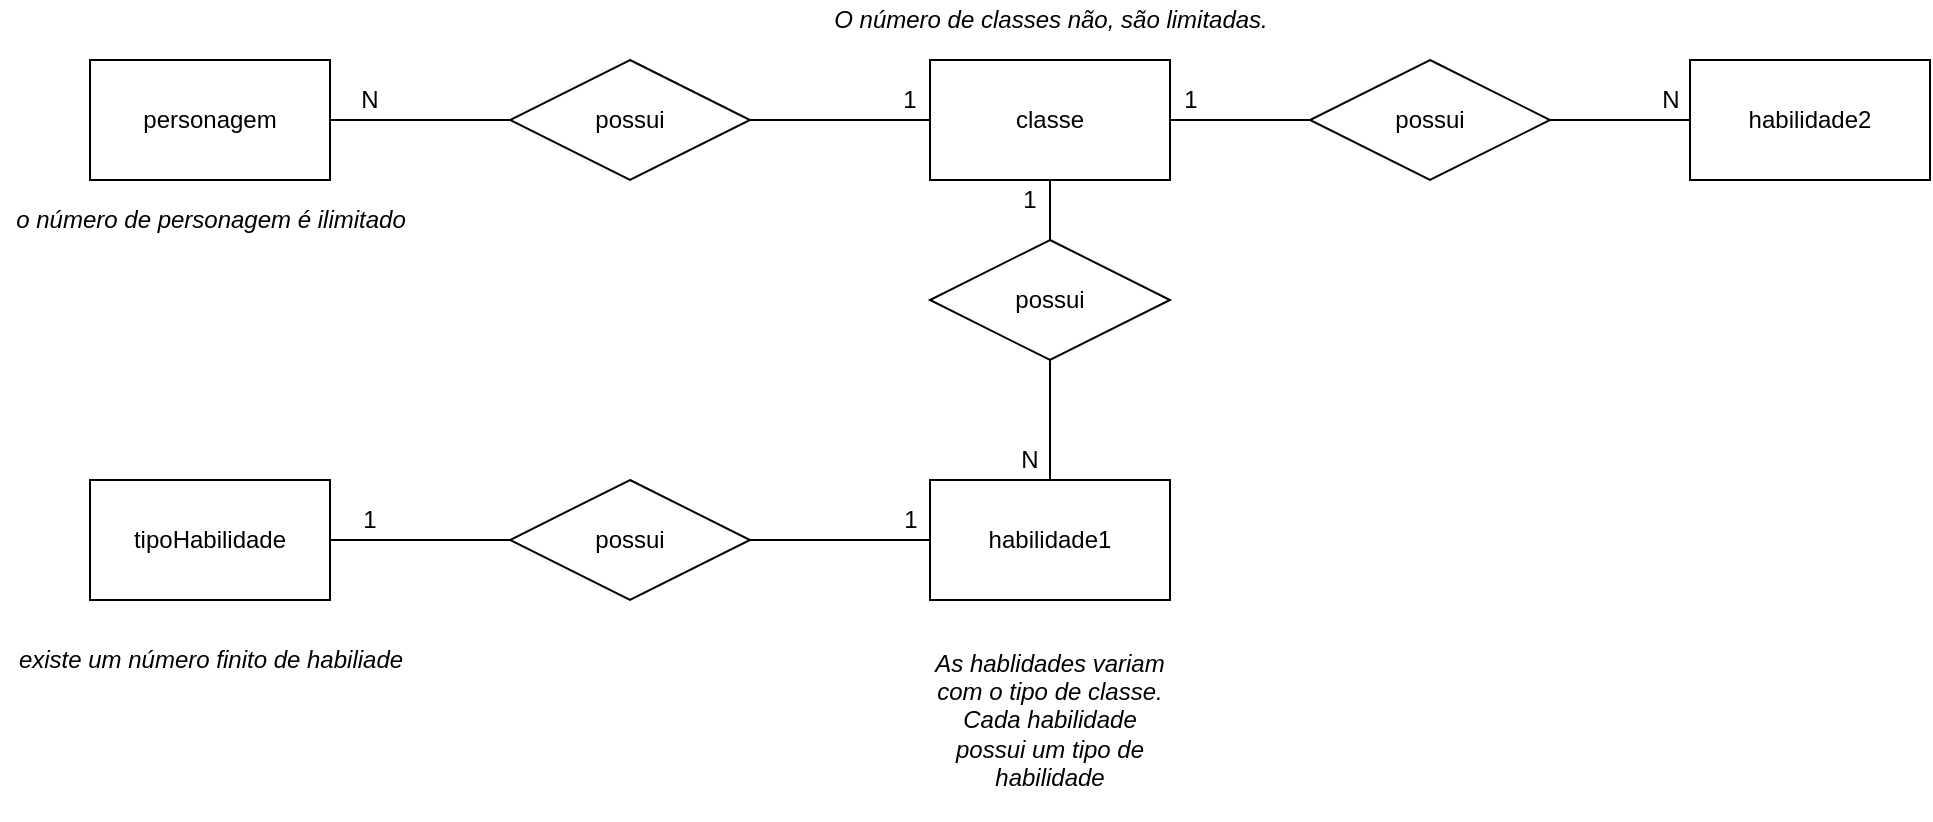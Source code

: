 <mxfile version="14.9.4" pages="2"><diagram id="uKceqv6V7ZZDyNhST5Bn" name="conceitual"><mxGraphModel dx="1088" dy="392" grid="1" gridSize="10" guides="1" tooltips="1" connect="1" arrows="1" fold="1" page="1" pageScale="1" pageWidth="827" pageHeight="1169" math="0" shadow="0"><root><mxCell id="0"/><mxCell id="1" parent="0"/><mxCell id="vS46UCHSl87NW6PGLv4R-9" style="edgeStyle=orthogonalEdgeStyle;rounded=0;orthogonalLoop=1;jettySize=auto;html=1;exitX=1;exitY=0.5;exitDx=0;exitDy=0;entryX=0;entryY=0.5;entryDx=0;entryDy=0;endArrow=none;endFill=0;" parent="1" source="vS46UCHSl87NW6PGLv4R-1" target="vS46UCHSl87NW6PGLv4R-6" edge="1"><mxGeometry relative="1" as="geometry"/></mxCell><mxCell id="vS46UCHSl87NW6PGLv4R-1" value="personagem" style="rounded=0;whiteSpace=wrap;html=1;" parent="1" vertex="1"><mxGeometry x="170" y="140" width="120" height="60" as="geometry"/></mxCell><mxCell id="vS46UCHSl87NW6PGLv4R-11" style="edgeStyle=orthogonalEdgeStyle;rounded=0;orthogonalLoop=1;jettySize=auto;html=1;exitX=0.5;exitY=1;exitDx=0;exitDy=0;entryX=0.5;entryY=0;entryDx=0;entryDy=0;endArrow=none;endFill=0;" parent="1" source="vS46UCHSl87NW6PGLv4R-2" target="vS46UCHSl87NW6PGLv4R-8" edge="1"><mxGeometry relative="1" as="geometry"/></mxCell><mxCell id="xJ9pzuXPwrIEHkJPGgS1-4" style="edgeStyle=orthogonalEdgeStyle;rounded=0;orthogonalLoop=1;jettySize=auto;html=1;entryX=0;entryY=0.5;entryDx=0;entryDy=0;endArrow=none;endFill=0;" edge="1" parent="1" source="vS46UCHSl87NW6PGLv4R-2" target="xJ9pzuXPwrIEHkJPGgS1-2"><mxGeometry relative="1" as="geometry"/></mxCell><mxCell id="vS46UCHSl87NW6PGLv4R-2" value="classe" style="rounded=0;whiteSpace=wrap;html=1;" parent="1" vertex="1"><mxGeometry x="590" y="140" width="120" height="60" as="geometry"/></mxCell><mxCell id="vS46UCHSl87NW6PGLv4R-13" style="edgeStyle=orthogonalEdgeStyle;rounded=0;orthogonalLoop=1;jettySize=auto;html=1;exitX=0;exitY=0.5;exitDx=0;exitDy=0;entryX=1;entryY=0.5;entryDx=0;entryDy=0;endArrow=none;endFill=0;" parent="1" source="vS46UCHSl87NW6PGLv4R-3" target="vS46UCHSl87NW6PGLv4R-7" edge="1"><mxGeometry relative="1" as="geometry"/></mxCell><mxCell id="vS46UCHSl87NW6PGLv4R-3" value="habilidade1" style="rounded=0;whiteSpace=wrap;html=1;" parent="1" vertex="1"><mxGeometry x="590" y="350" width="120" height="60" as="geometry"/></mxCell><mxCell id="vS46UCHSl87NW6PGLv4R-14" style="edgeStyle=orthogonalEdgeStyle;rounded=0;orthogonalLoop=1;jettySize=auto;html=1;entryX=0;entryY=0.5;entryDx=0;entryDy=0;endArrow=none;endFill=0;" parent="1" source="vS46UCHSl87NW6PGLv4R-4" target="vS46UCHSl87NW6PGLv4R-7" edge="1"><mxGeometry relative="1" as="geometry"/></mxCell><mxCell id="vS46UCHSl87NW6PGLv4R-4" value="tipoHabilidade" style="rounded=0;whiteSpace=wrap;html=1;" parent="1" vertex="1"><mxGeometry x="170" y="350" width="120" height="60" as="geometry"/></mxCell><mxCell id="vS46UCHSl87NW6PGLv4R-10" style="edgeStyle=orthogonalEdgeStyle;rounded=0;orthogonalLoop=1;jettySize=auto;html=1;exitX=1;exitY=0.5;exitDx=0;exitDy=0;entryX=0;entryY=0.5;entryDx=0;entryDy=0;endArrow=none;endFill=0;" parent="1" source="vS46UCHSl87NW6PGLv4R-6" target="vS46UCHSl87NW6PGLv4R-2" edge="1"><mxGeometry relative="1" as="geometry"/></mxCell><mxCell id="vS46UCHSl87NW6PGLv4R-6" value="possui" style="shape=rhombus;perimeter=rhombusPerimeter;whiteSpace=wrap;html=1;align=center;" parent="1" vertex="1"><mxGeometry x="380" y="140" width="120" height="60" as="geometry"/></mxCell><mxCell id="vS46UCHSl87NW6PGLv4R-7" value="possui" style="shape=rhombus;perimeter=rhombusPerimeter;whiteSpace=wrap;html=1;align=center;" parent="1" vertex="1"><mxGeometry x="380" y="350" width="120" height="60" as="geometry"/></mxCell><mxCell id="vS46UCHSl87NW6PGLv4R-12" style="edgeStyle=orthogonalEdgeStyle;rounded=0;orthogonalLoop=1;jettySize=auto;html=1;exitX=0.5;exitY=1;exitDx=0;exitDy=0;entryX=0.5;entryY=0;entryDx=0;entryDy=0;endArrow=none;endFill=0;" parent="1" source="vS46UCHSl87NW6PGLv4R-8" target="vS46UCHSl87NW6PGLv4R-3" edge="1"><mxGeometry relative="1" as="geometry"/></mxCell><mxCell id="vS46UCHSl87NW6PGLv4R-8" value="possui" style="shape=rhombus;perimeter=rhombusPerimeter;whiteSpace=wrap;html=1;align=center;" parent="1" vertex="1"><mxGeometry x="590" y="230" width="120" height="60" as="geometry"/></mxCell><mxCell id="vS46UCHSl87NW6PGLv4R-15" value="N" style="text;html=1;strokeColor=none;fillColor=none;align=center;verticalAlign=middle;whiteSpace=wrap;rounded=0;" parent="1" vertex="1"><mxGeometry x="290" y="150" width="40" height="20" as="geometry"/></mxCell><mxCell id="vS46UCHSl87NW6PGLv4R-16" value="1" style="text;html=1;strokeColor=none;fillColor=none;align=center;verticalAlign=middle;whiteSpace=wrap;rounded=0;" parent="1" vertex="1"><mxGeometry x="620" y="200" width="40" height="20" as="geometry"/></mxCell><mxCell id="vS46UCHSl87NW6PGLv4R-17" value="N" style="text;html=1;strokeColor=none;fillColor=none;align=center;verticalAlign=middle;whiteSpace=wrap;rounded=0;" parent="1" vertex="1"><mxGeometry x="620" y="330" width="40" height="20" as="geometry"/></mxCell><mxCell id="vS46UCHSl87NW6PGLv4R-18" value="1" style="text;html=1;strokeColor=none;fillColor=none;align=center;verticalAlign=middle;whiteSpace=wrap;rounded=0;" parent="1" vertex="1"><mxGeometry x="290" y="360" width="40" height="20" as="geometry"/></mxCell><mxCell id="vS46UCHSl87NW6PGLv4R-19" value="1" style="text;html=1;strokeColor=none;fillColor=none;align=center;verticalAlign=middle;whiteSpace=wrap;rounded=0;" parent="1" vertex="1"><mxGeometry x="560" y="150" width="40" height="20" as="geometry"/></mxCell><mxCell id="PMy1G1Jo3H039xTeMzm5-3" value="1" style="text;html=1;align=center;verticalAlign=middle;resizable=0;points=[];autosize=1;strokeColor=none;" vertex="1" parent="1"><mxGeometry x="570" y="360" width="20" height="20" as="geometry"/></mxCell><mxCell id="NMqOddLLggbL2L8UYVxo-1" value="o número de personagem é ilimitado" style="text;html=1;align=center;verticalAlign=middle;resizable=0;points=[];autosize=1;strokeColor=none;fontStyle=2" vertex="1" parent="1"><mxGeometry x="125" y="210" width="210" height="20" as="geometry"/></mxCell><mxCell id="NMqOddLLggbL2L8UYVxo-3" value="O número de classes não, são limitadas." style="text;html=1;align=center;verticalAlign=middle;resizable=0;points=[];autosize=1;strokeColor=none;fontStyle=2" vertex="1" parent="1"><mxGeometry x="535" y="110" width="230" height="20" as="geometry"/></mxCell><mxCell id="NMqOddLLggbL2L8UYVxo-5" value="existe um número finito de habiliade" style="text;html=1;align=center;verticalAlign=middle;resizable=0;points=[];autosize=1;strokeColor=none;fontStyle=2" vertex="1" parent="1"><mxGeometry x="125" y="430" width="210" height="20" as="geometry"/></mxCell><mxCell id="NMqOddLLggbL2L8UYVxo-7" value="As hablidades variam com o tipo de classe. Cada habilidade possui um tipo de habilidade" style="text;html=1;strokeColor=none;fillColor=none;align=center;verticalAlign=middle;whiteSpace=wrap;rounded=0;labelBackgroundColor=none;fontStyle=2" vertex="1" parent="1"><mxGeometry x="590" y="420" width="120" height="100" as="geometry"/></mxCell><mxCell id="xJ9pzuXPwrIEHkJPGgS1-5" style="edgeStyle=orthogonalEdgeStyle;rounded=0;orthogonalLoop=1;jettySize=auto;html=1;entryX=1;entryY=0.5;entryDx=0;entryDy=0;endArrow=none;endFill=0;" edge="1" parent="1" source="xJ9pzuXPwrIEHkJPGgS1-1" target="xJ9pzuXPwrIEHkJPGgS1-2"><mxGeometry relative="1" as="geometry"/></mxCell><mxCell id="xJ9pzuXPwrIEHkJPGgS1-1" value="habilidade2" style="rounded=0;whiteSpace=wrap;html=1;" vertex="1" parent="1"><mxGeometry x="970" y="140" width="120" height="60" as="geometry"/></mxCell><mxCell id="xJ9pzuXPwrIEHkJPGgS1-2" value="possui" style="shape=rhombus;perimeter=rhombusPerimeter;whiteSpace=wrap;html=1;align=center;" vertex="1" parent="1"><mxGeometry x="780" y="140" width="120" height="60" as="geometry"/></mxCell><mxCell id="xJ9pzuXPwrIEHkJPGgS1-6" value="1" style="text;html=1;align=center;verticalAlign=middle;resizable=0;points=[];autosize=1;strokeColor=none;" vertex="1" parent="1"><mxGeometry x="710" y="150" width="20" height="20" as="geometry"/></mxCell><mxCell id="xJ9pzuXPwrIEHkJPGgS1-7" value="N" style="text;html=1;align=center;verticalAlign=middle;resizable=0;points=[];autosize=1;strokeColor=none;" vertex="1" parent="1"><mxGeometry x="950" y="150" width="20" height="20" as="geometry"/></mxCell></root></mxGraphModel></diagram><diagram id="gtZBF6wAO4__uPBYR2t-" name="logico"><mxGraphModel dx="1088" dy="1561" grid="1" gridSize="10" guides="1" tooltips="1" connect="1" arrows="1" fold="1" page="1" pageScale="1" pageWidth="827" pageHeight="1169" math="0" shadow="0"><root><mxCell id="P6-0b9bpUVuYM9OpyAyV-0"/><mxCell id="P6-0b9bpUVuYM9OpyAyV-1" parent="P6-0b9bpUVuYM9OpyAyV-0"/><mxCell id="yJ_sfvGGdl4UL_CYYZZ_-13" value="personagem" style="shape=table;startSize=30;container=1;collapsible=1;childLayout=tableLayout;fixedRows=1;rowLines=0;fontStyle=1;align=center;resizeLast=1;" vertex="1" parent="P6-0b9bpUVuYM9OpyAyV-1"><mxGeometry x="1020" y="-135" width="190" height="250" as="geometry"/></mxCell><mxCell id="yJ_sfvGGdl4UL_CYYZZ_-14" value="" style="shape=partialRectangle;collapsible=0;dropTarget=0;pointerEvents=0;fillColor=none;top=0;left=0;bottom=0;right=0;points=[[0,0.5],[1,0.5]];portConstraint=eastwest;" vertex="1" parent="yJ_sfvGGdl4UL_CYYZZ_-13"><mxGeometry y="30" width="190" height="30" as="geometry"/></mxCell><mxCell id="yJ_sfvGGdl4UL_CYYZZ_-15" value="PK" style="shape=partialRectangle;connectable=0;fillColor=none;top=0;left=0;bottom=0;right=0;fontStyle=1;overflow=hidden;" vertex="1" parent="yJ_sfvGGdl4UL_CYYZZ_-14"><mxGeometry width="50" height="30" as="geometry"/></mxCell><mxCell id="yJ_sfvGGdl4UL_CYYZZ_-16" value="idPersonagem" style="shape=partialRectangle;connectable=0;fillColor=none;top=0;left=0;bottom=0;right=0;align=left;spacingLeft=6;fontStyle=5;overflow=hidden;" vertex="1" parent="yJ_sfvGGdl4UL_CYYZZ_-14"><mxGeometry x="50" width="140" height="30" as="geometry"/></mxCell><mxCell id="yJ_sfvGGdl4UL_CYYZZ_-17" value="" style="shape=partialRectangle;collapsible=0;dropTarget=0;pointerEvents=0;fillColor=none;top=0;left=0;bottom=1;right=0;points=[[0,0.5],[1,0.5]];portConstraint=eastwest;" vertex="1" parent="yJ_sfvGGdl4UL_CYYZZ_-13"><mxGeometry y="60" width="190" height="30" as="geometry"/></mxCell><mxCell id="yJ_sfvGGdl4UL_CYYZZ_-18" value="FK" style="shape=partialRectangle;connectable=0;fillColor=none;top=0;left=0;bottom=0;right=0;fontStyle=1;overflow=hidden;" vertex="1" parent="yJ_sfvGGdl4UL_CYYZZ_-17"><mxGeometry width="50" height="30" as="geometry"/></mxCell><mxCell id="yJ_sfvGGdl4UL_CYYZZ_-19" value="idClasse" style="shape=partialRectangle;connectable=0;fillColor=none;top=0;left=0;bottom=0;right=0;align=left;spacingLeft=6;fontStyle=5;overflow=hidden;" vertex="1" parent="yJ_sfvGGdl4UL_CYYZZ_-17"><mxGeometry x="50" width="140" height="30" as="geometry"/></mxCell><mxCell id="yJ_sfvGGdl4UL_CYYZZ_-20" value="" style="shape=partialRectangle;collapsible=0;dropTarget=0;pointerEvents=0;fillColor=none;top=0;left=0;bottom=0;right=0;points=[[0,0.5],[1,0.5]];portConstraint=eastwest;" vertex="1" parent="yJ_sfvGGdl4UL_CYYZZ_-13"><mxGeometry y="90" width="190" height="30" as="geometry"/></mxCell><mxCell id="yJ_sfvGGdl4UL_CYYZZ_-21" value="" style="shape=partialRectangle;connectable=0;fillColor=none;top=0;left=0;bottom=0;right=0;editable=1;overflow=hidden;" vertex="1" parent="yJ_sfvGGdl4UL_CYYZZ_-20"><mxGeometry width="50" height="30" as="geometry"/></mxCell><mxCell id="yJ_sfvGGdl4UL_CYYZZ_-22" value="nomePersonagem" style="shape=partialRectangle;connectable=0;fillColor=none;top=0;left=0;bottom=0;right=0;align=left;spacingLeft=6;overflow=hidden;" vertex="1" parent="yJ_sfvGGdl4UL_CYYZZ_-20"><mxGeometry x="50" width="140" height="30" as="geometry"/></mxCell><mxCell id="yJ_sfvGGdl4UL_CYYZZ_-23" value="" style="shape=partialRectangle;collapsible=0;dropTarget=0;pointerEvents=0;fillColor=none;top=0;left=0;bottom=0;right=0;points=[[0,0.5],[1,0.5]];portConstraint=eastwest;" vertex="1" parent="yJ_sfvGGdl4UL_CYYZZ_-13"><mxGeometry y="120" width="190" height="30" as="geometry"/></mxCell><mxCell id="yJ_sfvGGdl4UL_CYYZZ_-24" value="" style="shape=partialRectangle;connectable=0;fillColor=none;top=0;left=0;bottom=0;right=0;editable=1;overflow=hidden;" vertex="1" parent="yJ_sfvGGdl4UL_CYYZZ_-23"><mxGeometry width="50" height="30" as="geometry"/></mxCell><mxCell id="yJ_sfvGGdl4UL_CYYZZ_-25" value="capacidadeVidaMax" style="shape=partialRectangle;connectable=0;fillColor=none;top=0;left=0;bottom=0;right=0;align=left;spacingLeft=6;overflow=hidden;" vertex="1" parent="yJ_sfvGGdl4UL_CYYZZ_-23"><mxGeometry x="50" width="140" height="30" as="geometry"/></mxCell><mxCell id="yJ_sfvGGdl4UL_CYYZZ_-27" value="" style="shape=partialRectangle;collapsible=0;dropTarget=0;pointerEvents=0;fillColor=none;top=0;left=0;bottom=0;right=0;points=[[0,0.5],[1,0.5]];portConstraint=eastwest;" vertex="1" parent="yJ_sfvGGdl4UL_CYYZZ_-13"><mxGeometry y="150" width="190" height="30" as="geometry"/></mxCell><mxCell id="yJ_sfvGGdl4UL_CYYZZ_-28" value="" style="shape=partialRectangle;connectable=0;fillColor=none;top=0;left=0;bottom=0;right=0;editable=1;overflow=hidden;" vertex="1" parent="yJ_sfvGGdl4UL_CYYZZ_-27"><mxGeometry width="50" height="30" as="geometry"/></mxCell><mxCell id="yJ_sfvGGdl4UL_CYYZZ_-29" value="capacidadeManaMax" style="shape=partialRectangle;connectable=0;fillColor=none;top=0;left=0;bottom=0;right=0;align=left;spacingLeft=6;overflow=hidden;" vertex="1" parent="yJ_sfvGGdl4UL_CYYZZ_-27"><mxGeometry x="50" width="140" height="30" as="geometry"/></mxCell><mxCell id="yJ_sfvGGdl4UL_CYYZZ_-31" value="" style="shape=partialRectangle;collapsible=0;dropTarget=0;pointerEvents=0;fillColor=none;top=0;left=0;bottom=0;right=0;points=[[0,0.5],[1,0.5]];portConstraint=eastwest;" vertex="1" parent="yJ_sfvGGdl4UL_CYYZZ_-13"><mxGeometry y="180" width="190" height="30" as="geometry"/></mxCell><mxCell id="yJ_sfvGGdl4UL_CYYZZ_-32" value="" style="shape=partialRectangle;connectable=0;fillColor=none;top=0;left=0;bottom=0;right=0;editable=1;overflow=hidden;" vertex="1" parent="yJ_sfvGGdl4UL_CYYZZ_-31"><mxGeometry width="50" height="30" as="geometry"/></mxCell><mxCell id="yJ_sfvGGdl4UL_CYYZZ_-33" value="dataUtilizacao" style="shape=partialRectangle;connectable=0;fillColor=none;top=0;left=0;bottom=0;right=0;align=left;spacingLeft=6;overflow=hidden;" vertex="1" parent="yJ_sfvGGdl4UL_CYYZZ_-31"><mxGeometry x="50" width="140" height="30" as="geometry"/></mxCell><mxCell id="yJ_sfvGGdl4UL_CYYZZ_-44" value="" style="shape=partialRectangle;collapsible=0;dropTarget=0;pointerEvents=0;fillColor=none;top=0;left=0;bottom=0;right=0;points=[[0,0.5],[1,0.5]];portConstraint=eastwest;" vertex="1" parent="yJ_sfvGGdl4UL_CYYZZ_-13"><mxGeometry y="210" width="190" height="30" as="geometry"/></mxCell><mxCell id="yJ_sfvGGdl4UL_CYYZZ_-45" value="" style="shape=partialRectangle;connectable=0;fillColor=none;top=0;left=0;bottom=0;right=0;editable=1;overflow=hidden;" vertex="1" parent="yJ_sfvGGdl4UL_CYYZZ_-44"><mxGeometry width="50" height="30" as="geometry"/></mxCell><mxCell id="yJ_sfvGGdl4UL_CYYZZ_-46" value="dataCriacao" style="shape=partialRectangle;connectable=0;fillColor=none;top=0;left=0;bottom=0;right=0;align=left;spacingLeft=6;overflow=hidden;" vertex="1" parent="yJ_sfvGGdl4UL_CYYZZ_-44"><mxGeometry x="50" width="140" height="30" as="geometry"/></mxCell><mxCell id="yJ_sfvGGdl4UL_CYYZZ_-47" value="classe" style="shape=table;startSize=30;container=1;collapsible=1;childLayout=tableLayout;fixedRows=1;rowLines=0;fontStyle=1;align=center;resizeLast=1;" vertex="1" parent="P6-0b9bpUVuYM9OpyAyV-1"><mxGeometry x="720" y="-90" width="180" height="130" as="geometry"/></mxCell><mxCell id="yJ_sfvGGdl4UL_CYYZZ_-48" value="" style="shape=partialRectangle;collapsible=0;dropTarget=0;pointerEvents=0;fillColor=none;top=0;left=0;bottom=0;right=0;points=[[0,0.5],[1,0.5]];portConstraint=eastwest;" vertex="1" parent="yJ_sfvGGdl4UL_CYYZZ_-47"><mxGeometry y="30" width="180" height="30" as="geometry"/></mxCell><mxCell id="yJ_sfvGGdl4UL_CYYZZ_-49" value="PK" style="shape=partialRectangle;connectable=0;fillColor=none;top=0;left=0;bottom=0;right=0;fontStyle=1;overflow=hidden;" vertex="1" parent="yJ_sfvGGdl4UL_CYYZZ_-48"><mxGeometry width="60" height="30" as="geometry"/></mxCell><mxCell id="yJ_sfvGGdl4UL_CYYZZ_-50" value="idClasse" style="shape=partialRectangle;connectable=0;fillColor=none;top=0;left=0;bottom=0;right=0;align=left;spacingLeft=6;fontStyle=5;overflow=hidden;" vertex="1" parent="yJ_sfvGGdl4UL_CYYZZ_-48"><mxGeometry x="60" width="120" height="30" as="geometry"/></mxCell><mxCell id="yJ_sfvGGdl4UL_CYYZZ_-51" value="" style="shape=partialRectangle;collapsible=0;dropTarget=0;pointerEvents=0;fillColor=none;top=0;left=0;bottom=1;right=0;points=[[0,0.5],[1,0.5]];portConstraint=eastwest;" vertex="1" parent="yJ_sfvGGdl4UL_CYYZZ_-47"><mxGeometry y="60" width="180" height="30" as="geometry"/></mxCell><mxCell id="yJ_sfvGGdl4UL_CYYZZ_-52" value="FK" style="shape=partialRectangle;connectable=0;fillColor=none;top=0;left=0;bottom=0;right=0;fontStyle=1;overflow=hidden;" vertex="1" parent="yJ_sfvGGdl4UL_CYYZZ_-51"><mxGeometry width="60" height="30" as="geometry"/></mxCell><mxCell id="yJ_sfvGGdl4UL_CYYZZ_-53" value="idHabilidade" style="shape=partialRectangle;connectable=0;fillColor=none;top=0;left=0;bottom=0;right=0;align=left;spacingLeft=6;fontStyle=5;overflow=hidden;" vertex="1" parent="yJ_sfvGGdl4UL_CYYZZ_-51"><mxGeometry x="60" width="120" height="30" as="geometry"/></mxCell><mxCell id="yJ_sfvGGdl4UL_CYYZZ_-54" value="" style="shape=partialRectangle;collapsible=0;dropTarget=0;pointerEvents=0;fillColor=none;top=0;left=0;bottom=0;right=0;points=[[0,0.5],[1,0.5]];portConstraint=eastwest;" vertex="1" parent="yJ_sfvGGdl4UL_CYYZZ_-47"><mxGeometry y="90" width="180" height="30" as="geometry"/></mxCell><mxCell id="yJ_sfvGGdl4UL_CYYZZ_-55" value="" style="shape=partialRectangle;connectable=0;fillColor=none;top=0;left=0;bottom=0;right=0;editable=1;overflow=hidden;" vertex="1" parent="yJ_sfvGGdl4UL_CYYZZ_-54"><mxGeometry width="60" height="30" as="geometry"/></mxCell><mxCell id="yJ_sfvGGdl4UL_CYYZZ_-56" value="nomeClasse" style="shape=partialRectangle;connectable=0;fillColor=none;top=0;left=0;bottom=0;right=0;align=left;spacingLeft=6;overflow=hidden;" vertex="1" parent="yJ_sfvGGdl4UL_CYYZZ_-54"><mxGeometry x="60" width="120" height="30" as="geometry"/></mxCell><mxCell id="iXb8FQme_Ygo_4bazzvI-17" value="habilidade" style="shape=table;startSize=30;container=1;collapsible=1;childLayout=tableLayout;fixedRows=1;rowLines=0;fontStyle=1;align=center;resizeLast=1;" vertex="1" parent="P6-0b9bpUVuYM9OpyAyV-1"><mxGeometry x="430" y="-50" width="180" height="160" as="geometry"/></mxCell><mxCell id="iXb8FQme_Ygo_4bazzvI-18" value="" style="shape=partialRectangle;collapsible=0;dropTarget=0;pointerEvents=0;fillColor=none;top=0;left=0;bottom=0;right=0;points=[[0,0.5],[1,0.5]];portConstraint=eastwest;" vertex="1" parent="iXb8FQme_Ygo_4bazzvI-17"><mxGeometry y="30" width="180" height="30" as="geometry"/></mxCell><mxCell id="iXb8FQme_Ygo_4bazzvI-19" value="PK" style="shape=partialRectangle;connectable=0;fillColor=none;top=0;left=0;bottom=0;right=0;fontStyle=1;overflow=hidden;" vertex="1" parent="iXb8FQme_Ygo_4bazzvI-18"><mxGeometry width="60" height="30" as="geometry"/></mxCell><mxCell id="iXb8FQme_Ygo_4bazzvI-20" value="idHabilidade" style="shape=partialRectangle;connectable=0;fillColor=none;top=0;left=0;bottom=0;right=0;align=left;spacingLeft=6;fontStyle=5;overflow=hidden;" vertex="1" parent="iXb8FQme_Ygo_4bazzvI-18"><mxGeometry x="60" width="120" height="30" as="geometry"/></mxCell><mxCell id="iXb8FQme_Ygo_4bazzvI-21" value="" style="shape=partialRectangle;collapsible=0;dropTarget=0;pointerEvents=0;fillColor=none;top=0;left=0;bottom=1;right=0;points=[[0,0.5],[1,0.5]];portConstraint=eastwest;" vertex="1" parent="iXb8FQme_Ygo_4bazzvI-17"><mxGeometry y="60" width="180" height="30" as="geometry"/></mxCell><mxCell id="iXb8FQme_Ygo_4bazzvI-22" value="FK" style="shape=partialRectangle;connectable=0;fillColor=none;top=0;left=0;bottom=0;right=0;fontStyle=1;overflow=hidden;" vertex="1" parent="iXb8FQme_Ygo_4bazzvI-21"><mxGeometry width="60" height="30" as="geometry"/></mxCell><mxCell id="iXb8FQme_Ygo_4bazzvI-23" value="idTipoHabilidade" style="shape=partialRectangle;connectable=0;fillColor=none;top=0;left=0;bottom=0;right=0;align=left;spacingLeft=6;fontStyle=5;overflow=hidden;" vertex="1" parent="iXb8FQme_Ygo_4bazzvI-21"><mxGeometry x="60" width="120" height="30" as="geometry"/></mxCell><mxCell id="iXb8FQme_Ygo_4bazzvI-24" value="" style="shape=partialRectangle;collapsible=0;dropTarget=0;pointerEvents=0;fillColor=none;top=0;left=0;bottom=0;right=0;points=[[0,0.5],[1,0.5]];portConstraint=eastwest;" vertex="1" parent="iXb8FQme_Ygo_4bazzvI-17"><mxGeometry y="90" width="180" height="30" as="geometry"/></mxCell><mxCell id="iXb8FQme_Ygo_4bazzvI-25" value="" style="shape=partialRectangle;connectable=0;fillColor=none;top=0;left=0;bottom=0;right=0;editable=1;overflow=hidden;" vertex="1" parent="iXb8FQme_Ygo_4bazzvI-24"><mxGeometry width="60" height="30" as="geometry"/></mxCell><mxCell id="iXb8FQme_Ygo_4bazzvI-26" value="nomeHabiliade" style="shape=partialRectangle;connectable=0;fillColor=none;top=0;left=0;bottom=0;right=0;align=left;spacingLeft=6;overflow=hidden;" vertex="1" parent="iXb8FQme_Ygo_4bazzvI-24"><mxGeometry x="60" width="120" height="30" as="geometry"/></mxCell><mxCell id="xD1HAj1jkqVIN8o1Qkf7-1" value="" style="shape=partialRectangle;collapsible=0;dropTarget=0;pointerEvents=0;fillColor=none;top=0;left=0;bottom=0;right=0;points=[[0,0.5],[1,0.5]];portConstraint=eastwest;" vertex="1" parent="iXb8FQme_Ygo_4bazzvI-17"><mxGeometry y="120" width="180" height="30" as="geometry"/></mxCell><mxCell id="xD1HAj1jkqVIN8o1Qkf7-2" value="" style="shape=partialRectangle;connectable=0;fillColor=none;top=0;left=0;bottom=0;right=0;editable=1;overflow=hidden;" vertex="1" parent="xD1HAj1jkqVIN8o1Qkf7-1"><mxGeometry width="60" height="30" as="geometry"/></mxCell><mxCell id="xD1HAj1jkqVIN8o1Qkf7-3" value="nomeHabiliade2" style="shape=partialRectangle;connectable=0;fillColor=none;top=0;left=0;bottom=0;right=0;align=left;spacingLeft=6;overflow=hidden;" vertex="1" parent="xD1HAj1jkqVIN8o1Qkf7-1"><mxGeometry x="60" width="120" height="30" as="geometry"/></mxCell><mxCell id="iXb8FQme_Ygo_4bazzvI-30" value="tipoHabilidade" style="shape=table;startSize=30;container=1;collapsible=1;childLayout=tableLayout;fixedRows=1;rowLines=0;fontStyle=1;align=center;resizeLast=1;" vertex="1" parent="P6-0b9bpUVuYM9OpyAyV-1"><mxGeometry x="110" y="-20" width="180" height="100" as="geometry"/></mxCell><mxCell id="iXb8FQme_Ygo_4bazzvI-31" value="" style="shape=partialRectangle;collapsible=0;dropTarget=0;pointerEvents=0;fillColor=none;top=0;left=0;bottom=1;right=0;points=[[0,0.5],[1,0.5]];portConstraint=eastwest;" vertex="1" parent="iXb8FQme_Ygo_4bazzvI-30"><mxGeometry y="30" width="180" height="30" as="geometry"/></mxCell><mxCell id="iXb8FQme_Ygo_4bazzvI-32" value="PK" style="shape=partialRectangle;connectable=0;fillColor=none;top=0;left=0;bottom=0;right=0;fontStyle=1;overflow=hidden;" vertex="1" parent="iXb8FQme_Ygo_4bazzvI-31"><mxGeometry width="30" height="30" as="geometry"/></mxCell><mxCell id="iXb8FQme_Ygo_4bazzvI-33" value="idTipoHabiliade" style="shape=partialRectangle;connectable=0;fillColor=none;top=0;left=0;bottom=0;right=0;align=left;spacingLeft=6;fontStyle=5;overflow=hidden;" vertex="1" parent="iXb8FQme_Ygo_4bazzvI-31"><mxGeometry x="30" width="150" height="30" as="geometry"/></mxCell><mxCell id="iXb8FQme_Ygo_4bazzvI-34" value="" style="shape=partialRectangle;collapsible=0;dropTarget=0;pointerEvents=0;fillColor=none;top=0;left=0;bottom=0;right=0;points=[[0,0.5],[1,0.5]];portConstraint=eastwest;" vertex="1" parent="iXb8FQme_Ygo_4bazzvI-30"><mxGeometry y="60" width="180" height="30" as="geometry"/></mxCell><mxCell id="iXb8FQme_Ygo_4bazzvI-35" value="" style="shape=partialRectangle;connectable=0;fillColor=none;top=0;left=0;bottom=0;right=0;editable=1;overflow=hidden;" vertex="1" parent="iXb8FQme_Ygo_4bazzvI-34"><mxGeometry width="30" height="30" as="geometry"/></mxCell><mxCell id="iXb8FQme_Ygo_4bazzvI-36" value="nomeTipoHabilidade" style="shape=partialRectangle;connectable=0;fillColor=none;top=0;left=0;bottom=0;right=0;align=left;spacingLeft=6;overflow=hidden;" vertex="1" parent="iXb8FQme_Ygo_4bazzvI-34"><mxGeometry x="30" width="150" height="30" as="geometry"/></mxCell><mxCell id="zGa8RE_Avly4ChlKURLS-1" value="" style="edgeStyle=entityRelationEdgeStyle;fontSize=12;html=1;endArrow=ERoneToMany;exitX=1;exitY=0.5;exitDx=0;exitDy=0;entryX=0;entryY=0.5;entryDx=0;entryDy=0;" edge="1" parent="P6-0b9bpUVuYM9OpyAyV-1" source="iXb8FQme_Ygo_4bazzvI-31" target="iXb8FQme_Ygo_4bazzvI-21"><mxGeometry width="100" height="100" relative="1" as="geometry"><mxPoint x="390" y="60" as="sourcePoint"/><mxPoint x="490" y="-40" as="targetPoint"/></mxGeometry></mxCell><mxCell id="KYeFqKrEGWgID1TLPCIh-0" value="" style="edgeStyle=entityRelationEdgeStyle;fontSize=12;html=1;endArrow=ERoneToMany;entryX=0;entryY=0.5;entryDx=0;entryDy=0;" edge="1" parent="P6-0b9bpUVuYM9OpyAyV-1" source="iXb8FQme_Ygo_4bazzvI-18" target="yJ_sfvGGdl4UL_CYYZZ_-51"><mxGeometry width="100" height="100" relative="1" as="geometry"><mxPoint x="700" y="-130" as="sourcePoint"/><mxPoint x="840" y="-130" as="targetPoint"/></mxGeometry></mxCell><mxCell id="KYeFqKrEGWgID1TLPCIh-1" value="" style="edgeStyle=entityRelationEdgeStyle;fontSize=12;html=1;endArrow=ERoneToMany;entryX=0;entryY=0.5;entryDx=0;entryDy=0;exitX=1;exitY=0.5;exitDx=0;exitDy=0;" edge="1" parent="P6-0b9bpUVuYM9OpyAyV-1" source="yJ_sfvGGdl4UL_CYYZZ_-48" target="yJ_sfvGGdl4UL_CYYZZ_-17"><mxGeometry width="100" height="100" relative="1" as="geometry"><mxPoint x="910" y="70" as="sourcePoint"/><mxPoint x="1020" y="60" as="targetPoint"/></mxGeometry></mxCell><mxCell id="ZdRXJFy0FjmJOHj-XkTY-0" value="O tipo de habilidade ajuda a definir quais serão as habilidades" style="text;html=1;strokeColor=none;fillColor=none;align=center;verticalAlign=middle;whiteSpace=wrap;rounded=0;labelBackgroundColor=none;fontStyle=2" vertex="1" parent="P6-0b9bpUVuYM9OpyAyV-1"><mxGeometry x="130" y="100" width="120" height="40" as="geometry"/></mxCell><mxCell id="yzN_dFghertOovtWN55j-1" value="As habilidades dependendem do tipo de habilidade" style="text;html=1;strokeColor=none;fillColor=none;align=center;verticalAlign=middle;whiteSpace=wrap;rounded=0;labelBackgroundColor=none;fontStyle=2" vertex="1" parent="P6-0b9bpUVuYM9OpyAyV-1"><mxGeometry x="480" y="115" width="80" height="85" as="geometry"/></mxCell><mxCell id="yzN_dFghertOovtWN55j-2" value="O que constitui uma classe são as habilidades" style="text;html=1;strokeColor=none;fillColor=none;align=center;verticalAlign=middle;whiteSpace=wrap;rounded=0;labelBackgroundColor=none;fontStyle=2" vertex="1" parent="P6-0b9bpUVuYM9OpyAyV-1"><mxGeometry x="780" y="60" width="90" height="75" as="geometry"/></mxCell><mxCell id="yzN_dFghertOovtWN55j-3" value="Os personagem dependem da classe para serem construídos" style="text;html=1;strokeColor=none;fillColor=none;align=center;verticalAlign=middle;whiteSpace=wrap;rounded=0;labelBackgroundColor=none;fontStyle=2" vertex="1" parent="P6-0b9bpUVuYM9OpyAyV-1"><mxGeometry x="1230" y="-110" width="130" height="100" as="geometry"/></mxCell></root></mxGraphModel></diagram></mxfile>